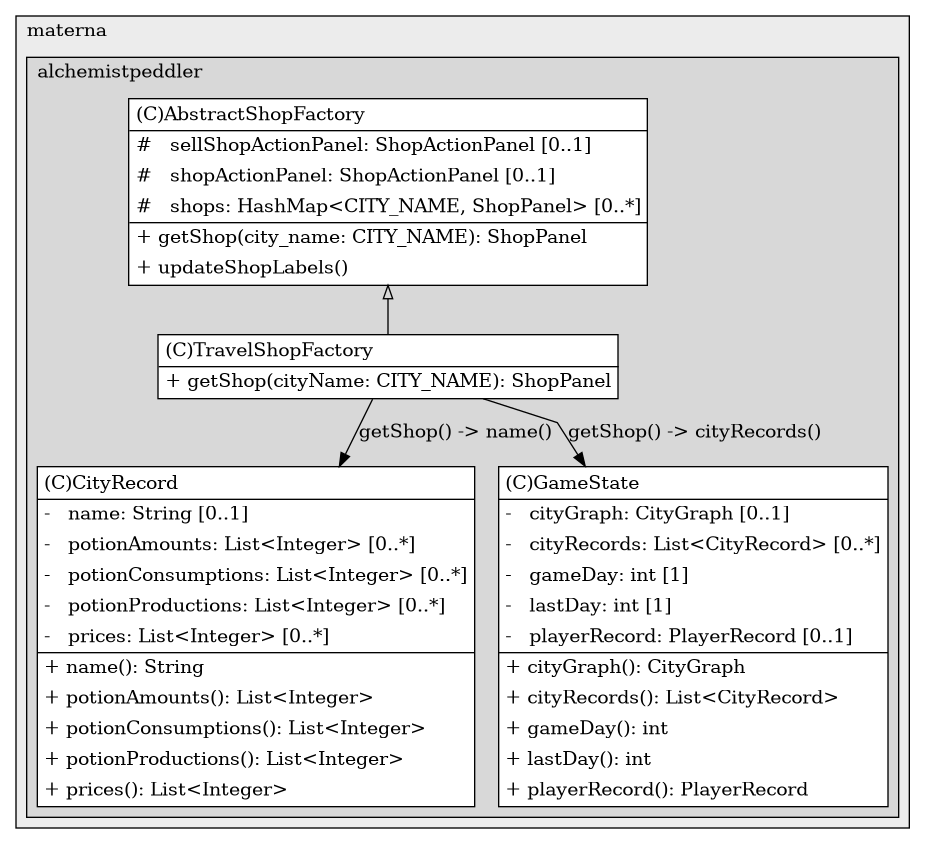 @startuml

/' diagram meta data start
config=StructureConfiguration;
{
  "projectClassification": {
    "searchMode": "OpenProject", // OpenProject, AllProjects
    "includedProjects": "",
    "pathEndKeywords": "*.impl",
    "isClientPath": "",
    "isClientName": "",
    "isTestPath": "",
    "isTestName": "",
    "isMappingPath": "",
    "isMappingName": "",
    "isDataAccessPath": "",
    "isDataAccessName": "",
    "isDataStructurePath": "",
    "isDataStructureName": "",
    "isInterfaceStructuresPath": "",
    "isInterfaceStructuresName": "",
    "isEntryPointPath": "",
    "isEntryPointName": "",
    "treatFinalFieldsAsMandatory": false
  },
  "graphRestriction": {
    "classPackageExcludeFilter": "",
    "classPackageIncludeFilter": "",
    "classNameExcludeFilter": "",
    "classNameIncludeFilter": "",
    "methodNameExcludeFilter": "",
    "methodNameIncludeFilter": "",
    "removeByInheritance": "", // inheritance/annotation based filtering is done in a second step
    "removeByAnnotation": "",
    "removeByClassPackage": "", // cleanup the graph after inheritance/annotation based filtering is done
    "removeByClassName": "",
    "cutMappings": false,
    "cutEnum": true,
    "cutTests": true,
    "cutClient": true,
    "cutDataAccess": true,
    "cutInterfaceStructures": true,
    "cutDataStructures": true,
    "cutGetterAndSetter": true,
    "cutConstructors": true
  },
  "graphTraversal": {
    "forwardDepth": 1,
    "backwardDepth": 1,
    "classPackageExcludeFilter": "",
    "classPackageIncludeFilter": "",
    "classNameExcludeFilter": "",
    "classNameIncludeFilter": "",
    "methodNameExcludeFilter": "",
    "methodNameIncludeFilter": "",
    "hideMappings": false,
    "hideDataStructures": false,
    "hidePrivateMethods": true,
    "hideInterfaceCalls": true, // indirection: implementation -> interface (is hidden) -> implementation
    "onlyShowApplicationEntryPoints": false, // root node is included
    "useMethodCallsForStructureDiagram": "ForwardOnly" // ForwardOnly, BothDirections, No
  },
  "details": {
    "aggregation": "GroupByClass", // ByClass, GroupByClass, None
    "showClassGenericTypes": true,
    "showMethods": true,
    "showMethodParameterNames": true,
    "showMethodParameterTypes": true,
    "showMethodReturnType": true,
    "showPackageLevels": 2,
    "showDetailedClassStructure": true
  },
  "rootClass": "de.materna.alchemistpeddler.tui.gamepanels.shops.TravelShopFactory",
  "extensionCallbackMethod": "" // qualified.class.name#methodName - signature: public static String method(String)
}
diagram meta data end '/



digraph g {
    rankdir="TB"
    splines=polyline
    

'nodes 
subgraph cluster_840931456 { 
   	label=materna
	labeljust=l
	fillcolor="#ececec"
	style=filled
   
   subgraph cluster_1737524960 { 
   	label=alchemistpeddler
	labeljust=l
	fillcolor="#d8d8d8"
	style=filled
   
   AbstractShopFactory739195383[
	label=<<TABLE BORDER="1" CELLBORDER="0" CELLPADDING="4" CELLSPACING="0">
<TR><TD ALIGN="LEFT" >(C)AbstractShopFactory</TD></TR>
<HR/>
<TR><TD ALIGN="LEFT" >#   sellShopActionPanel: ShopActionPanel [0..1]</TD></TR>
<TR><TD ALIGN="LEFT" >#   shopActionPanel: ShopActionPanel [0..1]</TD></TR>
<TR><TD ALIGN="LEFT" >#   shops: HashMap&lt;CITY_NAME, ShopPanel&gt; [0..*]</TD></TR>
<HR/>
<TR><TD ALIGN="LEFT" >+ getShop(city_name: CITY_NAME): ShopPanel</TD></TR>
<TR><TD ALIGN="LEFT" >+ updateShopLabels()</TD></TR>
</TABLE>>
	style=filled
	margin=0
	shape=plaintext
	fillcolor="#FFFFFF"
];

CityRecord171409429[
	label=<<TABLE BORDER="1" CELLBORDER="0" CELLPADDING="4" CELLSPACING="0">
<TR><TD ALIGN="LEFT" >(C)CityRecord</TD></TR>
<HR/>
<TR><TD ALIGN="LEFT" >-   name: String [0..1]</TD></TR>
<TR><TD ALIGN="LEFT" >-   potionAmounts: List&lt;Integer&gt; [0..*]</TD></TR>
<TR><TD ALIGN="LEFT" >-   potionConsumptions: List&lt;Integer&gt; [0..*]</TD></TR>
<TR><TD ALIGN="LEFT" >-   potionProductions: List&lt;Integer&gt; [0..*]</TD></TR>
<TR><TD ALIGN="LEFT" >-   prices: List&lt;Integer&gt; [0..*]</TD></TR>
<HR/>
<TR><TD ALIGN="LEFT" >+ name(): String</TD></TR>
<TR><TD ALIGN="LEFT" >+ potionAmounts(): List&lt;Integer&gt;</TD></TR>
<TR><TD ALIGN="LEFT" >+ potionConsumptions(): List&lt;Integer&gt;</TD></TR>
<TR><TD ALIGN="LEFT" >+ potionProductions(): List&lt;Integer&gt;</TD></TR>
<TR><TD ALIGN="LEFT" >+ prices(): List&lt;Integer&gt;</TD></TR>
</TABLE>>
	style=filled
	margin=0
	shape=plaintext
	fillcolor="#FFFFFF"
];

GameState171409429[
	label=<<TABLE BORDER="1" CELLBORDER="0" CELLPADDING="4" CELLSPACING="0">
<TR><TD ALIGN="LEFT" >(C)GameState</TD></TR>
<HR/>
<TR><TD ALIGN="LEFT" >-   cityGraph: CityGraph [0..1]</TD></TR>
<TR><TD ALIGN="LEFT" >-   cityRecords: List&lt;CityRecord&gt; [0..*]</TD></TR>
<TR><TD ALIGN="LEFT" >-   gameDay: int [1]</TD></TR>
<TR><TD ALIGN="LEFT" >-   lastDay: int [1]</TD></TR>
<TR><TD ALIGN="LEFT" >-   playerRecord: PlayerRecord [0..1]</TD></TR>
<HR/>
<TR><TD ALIGN="LEFT" >+ cityGraph(): CityGraph</TD></TR>
<TR><TD ALIGN="LEFT" >+ cityRecords(): List&lt;CityRecord&gt;</TD></TR>
<TR><TD ALIGN="LEFT" >+ gameDay(): int</TD></TR>
<TR><TD ALIGN="LEFT" >+ lastDay(): int</TD></TR>
<TR><TD ALIGN="LEFT" >+ playerRecord(): PlayerRecord</TD></TR>
</TABLE>>
	style=filled
	margin=0
	shape=plaintext
	fillcolor="#FFFFFF"
];

TravelShopFactory739195383[
	label=<<TABLE BORDER="1" CELLBORDER="0" CELLPADDING="4" CELLSPACING="0">
<TR><TD ALIGN="LEFT" >(C)TravelShopFactory</TD></TR>
<HR/>
<TR><TD ALIGN="LEFT" >+ getShop(cityName: CITY_NAME): ShopPanel</TD></TR>
</TABLE>>
	style=filled
	margin=0
	shape=plaintext
	fillcolor="#FFFFFF"
];
} 
} 

'edges    
AbstractShopFactory739195383 -> TravelShopFactory739195383[arrowhead=none, arrowtail=empty, dir=both];
TravelShopFactory739195383 -> CityRecord171409429[label="getShop() -> name()"];
TravelShopFactory739195383 -> GameState171409429[label="getShop() -> cityRecords()"];
    
}
@enduml